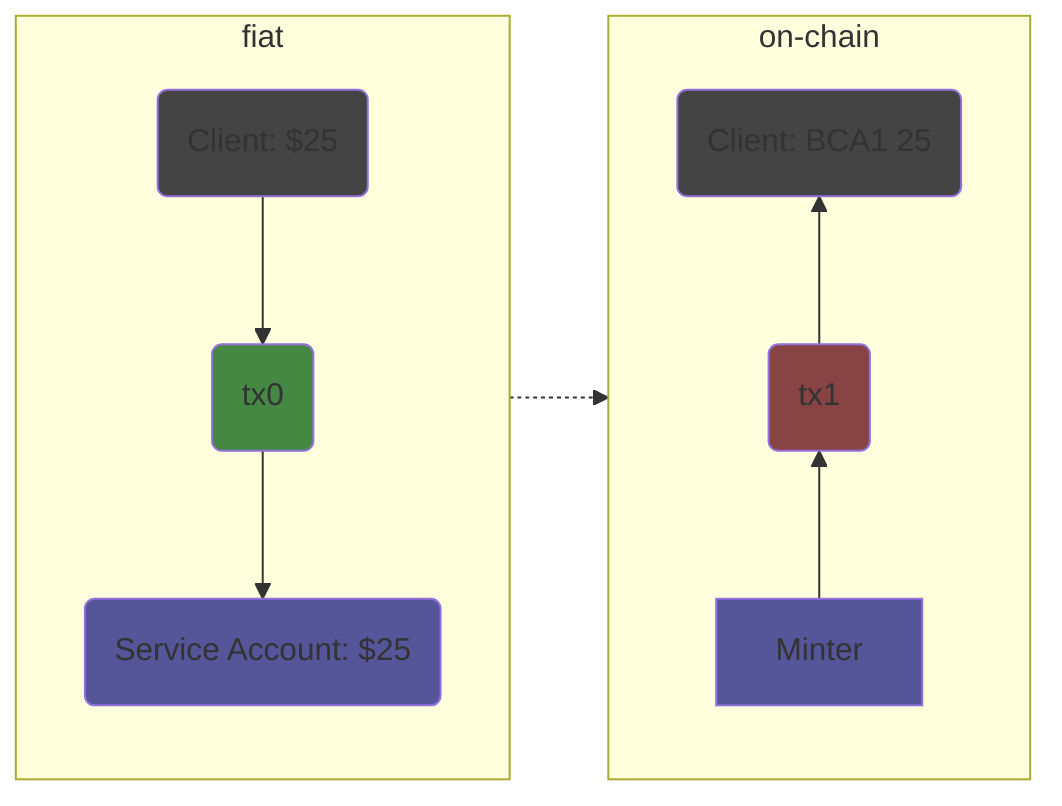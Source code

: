 graph LR

    style Client0 fill:#444
    style Client1 fill:#444
    style ServiceAccount0 fill:#559
    style Minter fill:#559
    style tx0 fill:#484
    style tx1 fill:#844

    subgraph fiat
    direction TB
    %% tx0 - client charges account
    tx0("tx0")
    Client0("Client: $25") --> tx0 --> ServiceAccount0(Service Account: $25)
    end

    %% tx1 - mint tokens to client's account
    tx1("tx1")
    %% inputs
    subgraph on-chain
    direction BT
    Minter --> tx1
    %% outputs
    tx1 --> Client1("Client: BCA1 25")
    end

    fiat -.-> on-chain